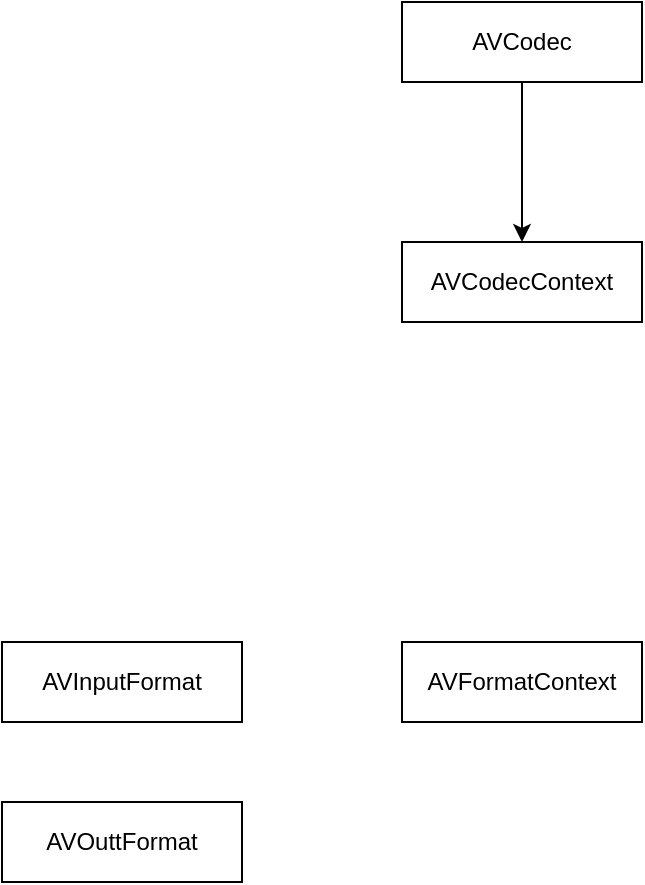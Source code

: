 <mxfile version="14.9.0" type="github">
  <diagram id="igyOLGFRV9FDn2weQr8u" name="第 1 页">
    <mxGraphModel dx="1185" dy="662" grid="1" gridSize="10" guides="1" tooltips="1" connect="1" arrows="1" fold="1" page="1" pageScale="1" pageWidth="827" pageHeight="1169" background="none" math="0" shadow="0">
      <root>
        <mxCell id="0" />
        <mxCell id="1" parent="0" />
        <mxCell id="hNBWFYQLH_3t-EjAhlq8-1" value="AVCodecContext" style="rounded=0;whiteSpace=wrap;html=1;" vertex="1" parent="1">
          <mxGeometry x="280" y="240" width="120" height="40" as="geometry" />
        </mxCell>
        <mxCell id="hNBWFYQLH_3t-EjAhlq8-2" value="AVCodec" style="rounded=0;whiteSpace=wrap;html=1;" vertex="1" parent="1">
          <mxGeometry x="280" y="120" width="120" height="40" as="geometry" />
        </mxCell>
        <mxCell id="hNBWFYQLH_3t-EjAhlq8-3" value="" style="endArrow=classic;html=1;exitX=0.5;exitY=1;exitDx=0;exitDy=0;entryX=0.5;entryY=0;entryDx=0;entryDy=0;" edge="1" parent="1" source="hNBWFYQLH_3t-EjAhlq8-2" target="hNBWFYQLH_3t-EjAhlq8-1">
          <mxGeometry width="50" height="50" relative="1" as="geometry">
            <mxPoint x="270" y="430" as="sourcePoint" />
            <mxPoint x="320" y="380" as="targetPoint" />
          </mxGeometry>
        </mxCell>
        <mxCell id="hNBWFYQLH_3t-EjAhlq8-4" value="AVFormatContext" style="rounded=0;whiteSpace=wrap;html=1;" vertex="1" parent="1">
          <mxGeometry x="280" y="440" width="120" height="40" as="geometry" />
        </mxCell>
        <mxCell id="hNBWFYQLH_3t-EjAhlq8-5" value="AVInputFormat" style="rounded=0;whiteSpace=wrap;html=1;" vertex="1" parent="1">
          <mxGeometry x="80" y="440" width="120" height="40" as="geometry" />
        </mxCell>
        <mxCell id="hNBWFYQLH_3t-EjAhlq8-6" value="AVOuttFormat" style="rounded=0;whiteSpace=wrap;html=1;" vertex="1" parent="1">
          <mxGeometry x="80" y="520" width="120" height="40" as="geometry" />
        </mxCell>
      </root>
    </mxGraphModel>
  </diagram>
</mxfile>
